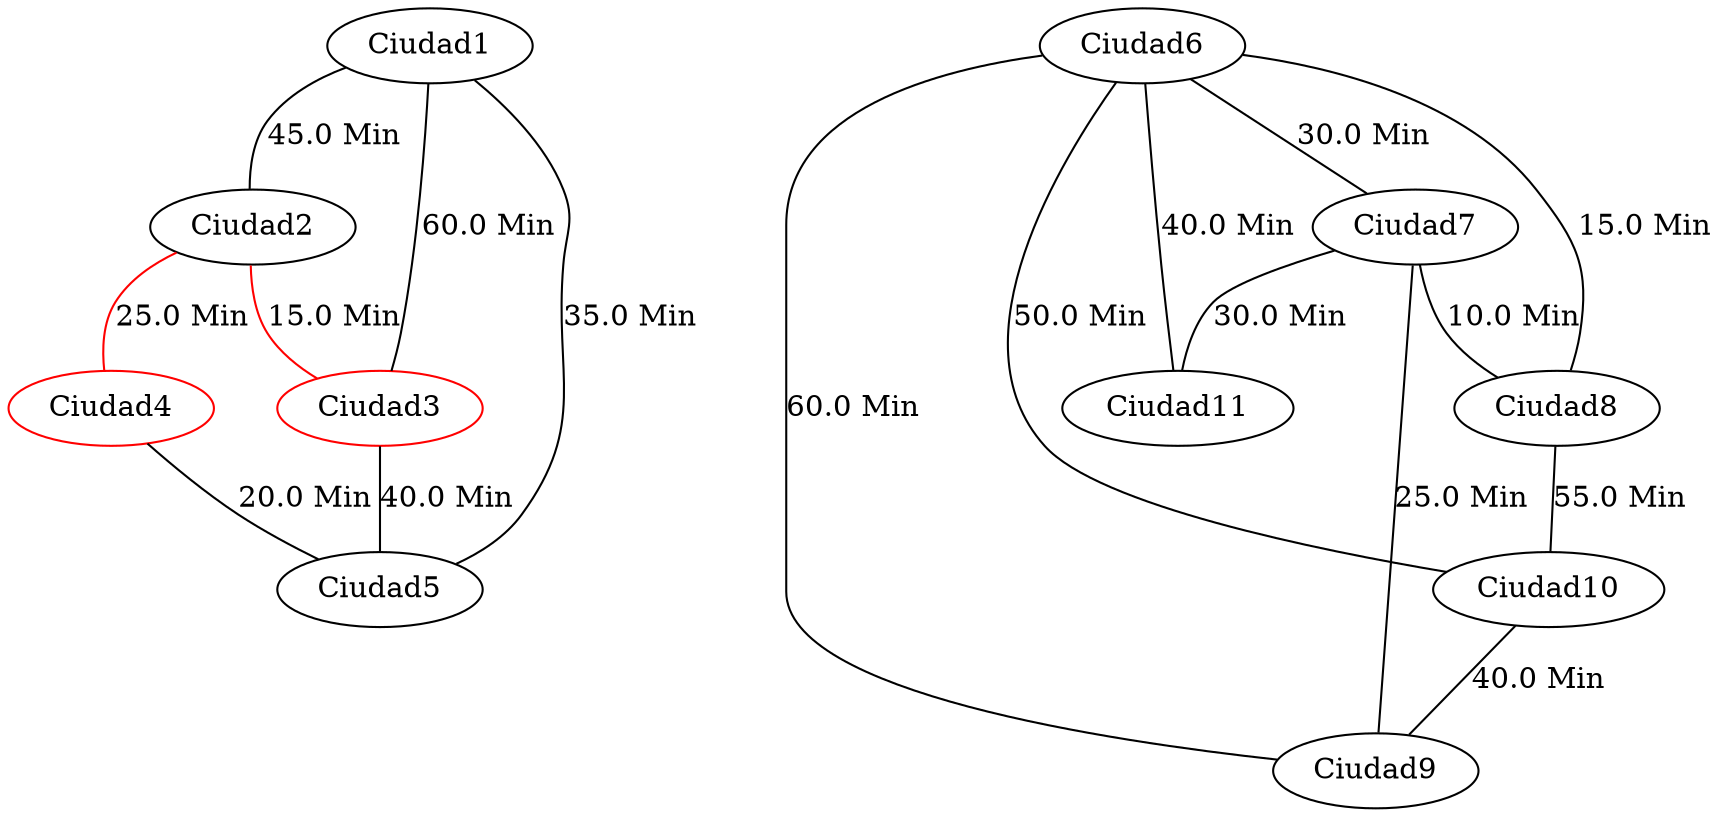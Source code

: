 strict graph G {
  1 [ label="Ciudad1" ];
  2 [ label="Ciudad2" ];
  3 [ color="red" label="Ciudad3" ];
  4 [ color="red" label="Ciudad4" ];
  5 [ label="Ciudad5" ];
  6 [ label="Ciudad6" ];
  7 [ label="Ciudad7" ];
  8 [ label="Ciudad8" ];
  9 [ label="Ciudad9" ];
  10 [ label="Ciudad10" ];
  11 [ label="Ciudad11" ];
  1 -- 2 [ label="45.0 Min" ];
  2 -- 3 [ color="red" label="15.0 Min" ];
  3 -- 5 [ label="40.0 Min" ];
  2 -- 4 [ color="red" label="25.0 Min" ];
  4 -- 5 [ label="20.0 Min" ];
  1 -- 3 [ label="60.0 Min" ];
  5 -- 1 [ label="35.0 Min" ];
  6 -- 8 [ label="15.0 Min" ];
  9 -- 6 [ label="60.0 Min" ];
  8 -- 10 [ label="55.0 Min" ];
  10 -- 9 [ label="40.0 Min" ];
  6 -- 10 [ label="50.0 Min" ];
  6 -- 7 [ label="30.0 Min" ];
  7 -- 9 [ label="25.0 Min" ];
  7 -- 11 [ label="30.0 Min" ];
  11 -- 6 [ label="40.0 Min" ];
  7 -- 8 [ label="10.0 Min" ];
}
